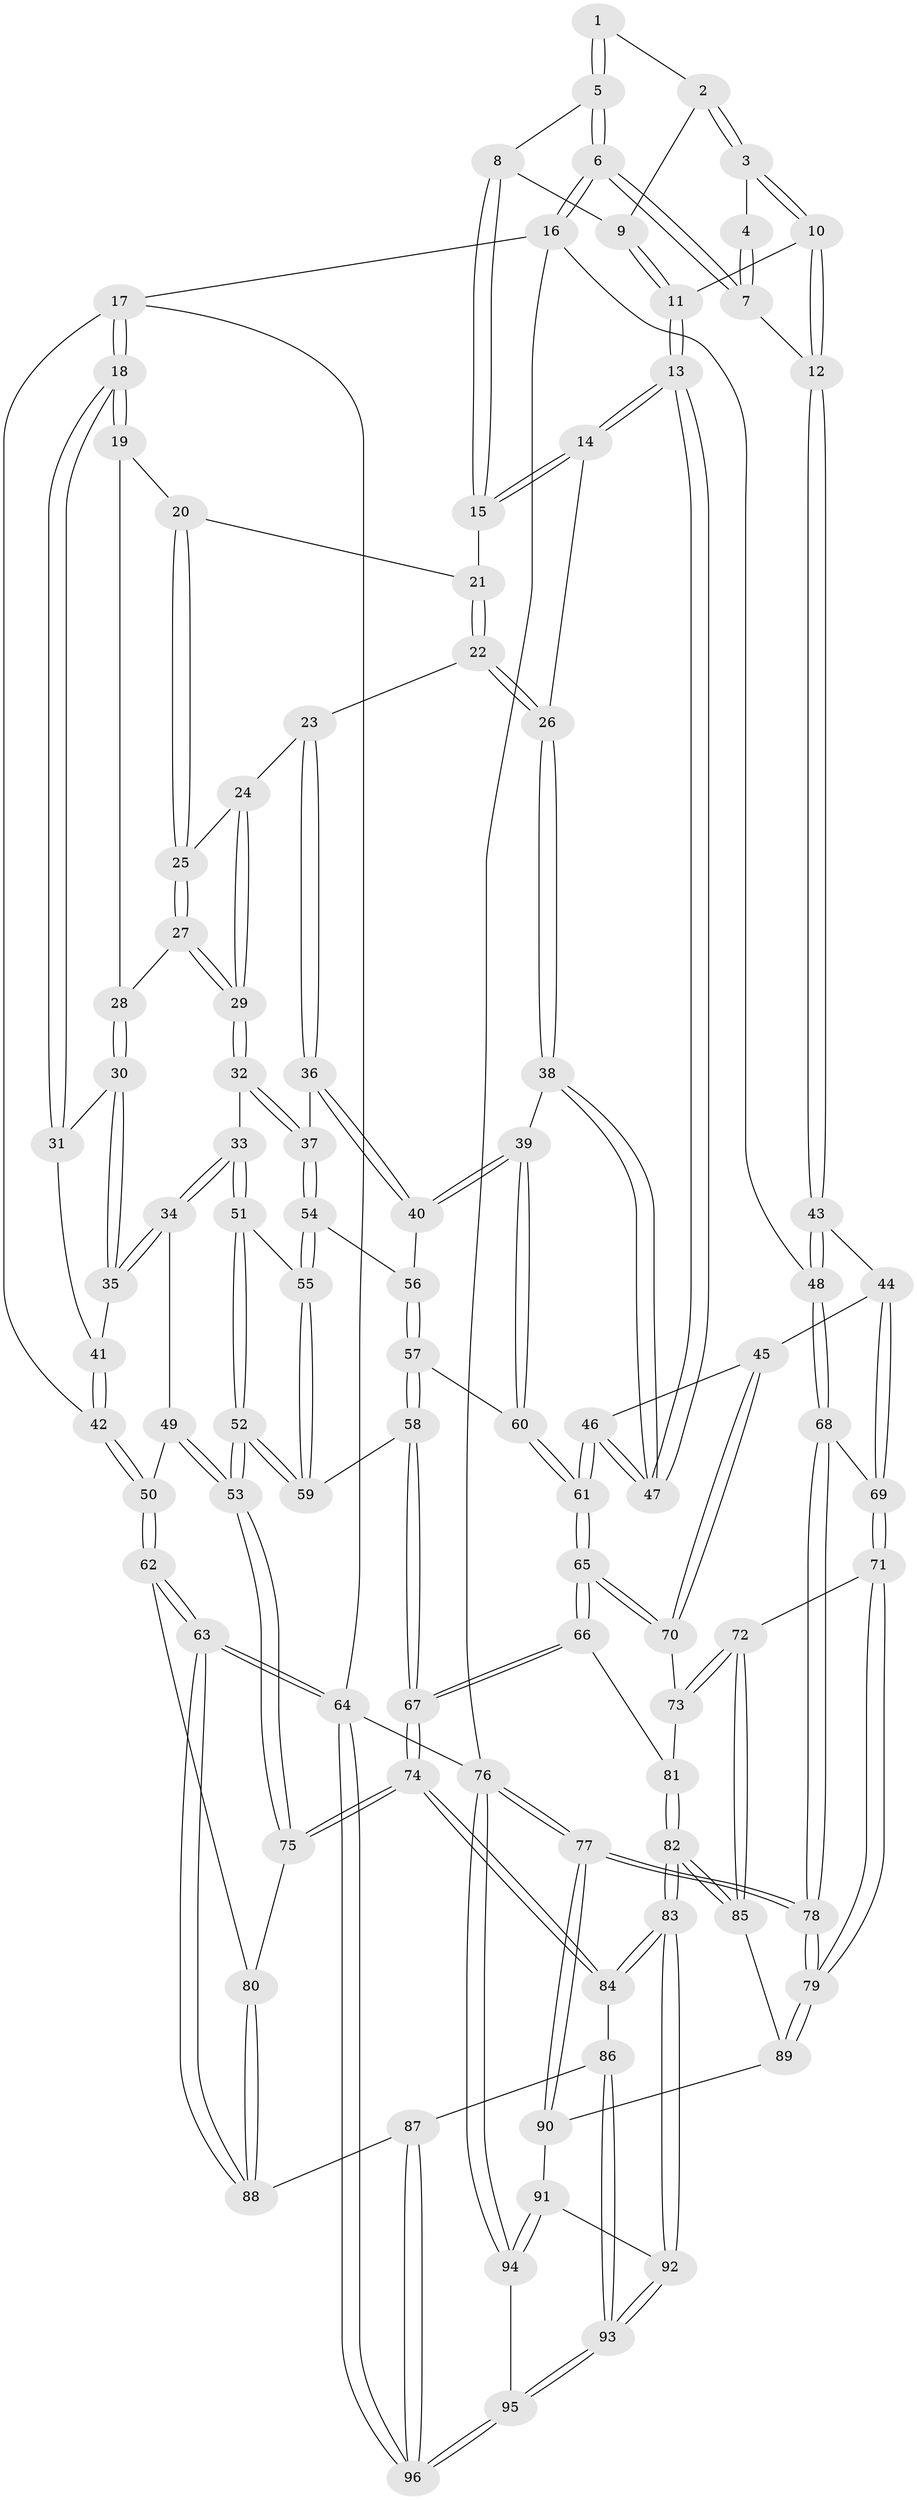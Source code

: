 // Generated by graph-tools (version 1.1) at 2025/17/03/09/25 04:17:03]
// undirected, 96 vertices, 237 edges
graph export_dot {
graph [start="1"]
  node [color=gray90,style=filled];
  1 [pos="+0.882577297720854+0.023753588661946115"];
  2 [pos="+0.8037503096551568+0.05373747188164824"];
  3 [pos="+0.8152465275272829+0.07752529611985641"];
  4 [pos="+0.8782156090631804+0.05977534210607332"];
  5 [pos="+1+0"];
  6 [pos="+1+0"];
  7 [pos="+0.9083624092517071+0.1514140885352143"];
  8 [pos="+0.5990416471917025+0"];
  9 [pos="+0.6983782877502326+0"];
  10 [pos="+0.825720655931645+0.17982088010994524"];
  11 [pos="+0.7549221192629593+0.19654096910303864"];
  12 [pos="+0.8967176504428352+0.1905988978243769"];
  13 [pos="+0.7112732122908011+0.23116814880656875"];
  14 [pos="+0.5586975041406599+0"];
  15 [pos="+0.5447375701521273+0"];
  16 [pos="+1+0"];
  17 [pos="+0+0"];
  18 [pos="+0+0"];
  19 [pos="+0+0"];
  20 [pos="+0.5094616713097492+0"];
  21 [pos="+0.538880255981306+0"];
  22 [pos="+0.4369313621169919+0.18167903221296788"];
  23 [pos="+0.42158041058858753+0.18466864187113013"];
  24 [pos="+0.36361101515105954+0.14865133430509825"];
  25 [pos="+0.3225837164668956+0.08349937481081152"];
  26 [pos="+0.552866615589184+0.21281407181433043"];
  27 [pos="+0.24167072572317042+0.11056636533840154"];
  28 [pos="+0.18093279457338254+0.10796009317898274"];
  29 [pos="+0.30268848750396915+0.28078191767310223"];
  30 [pos="+0.14772204876914471+0.1672144220307403"];
  31 [pos="+0.040854702837105565+0.14391183253196405"];
  32 [pos="+0.30294739930105324+0.31460922239162165"];
  33 [pos="+0.15777784115654014+0.3065345959237035"];
  34 [pos="+0.14223768214727822+0.29230554496166533"];
  35 [pos="+0.13007897018717893+0.2525933697435383"];
  36 [pos="+0.42067836029112116+0.18746192487960497"];
  37 [pos="+0.3169136811880055+0.32471738383650756"];
  38 [pos="+0.6180678931287251+0.32440910761983005"];
  39 [pos="+0.46104440288658216+0.3703020179351185"];
  40 [pos="+0.4442983291206348+0.3642455513685404"];
  41 [pos="+0+0.22020719758015356"];
  42 [pos="+0+0.24188460460003425"];
  43 [pos="+1+0.3390196037248969"];
  44 [pos="+0.8089394760196628+0.45375175942472445"];
  45 [pos="+0.7676032734206765+0.45232013089493633"];
  46 [pos="+0.687795576806421+0.4084267404705386"];
  47 [pos="+0.6363291681157508+0.33028005213280315"];
  48 [pos="+1+0.35211285916798135"];
  49 [pos="+0.08151469321921687+0.3230630310716481"];
  50 [pos="+0+0.43358161946452634"];
  51 [pos="+0.1537984266511732+0.3770868046673475"];
  52 [pos="+0.08620179873574293+0.5257956904445834"];
  53 [pos="+0.03670725551334969+0.5560528985784152"];
  54 [pos="+0.32593302748905795+0.33511244057221734"];
  55 [pos="+0.2493038524290773+0.46042929733197896"];
  56 [pos="+0.35208315591303724+0.34786965757625565"];
  57 [pos="+0.33159484295762603+0.5256422862857412"];
  58 [pos="+0.2814186468726422+0.5459493564948062"];
  59 [pos="+0.24679903075822476+0.5187022959434604"];
  60 [pos="+0.43571862373579257+0.5295257465038958"];
  61 [pos="+0.5107495423914822+0.6341141052299092"];
  62 [pos="+0+0.5981492750774375"];
  63 [pos="+0+0.9587236608779224"];
  64 [pos="+0+1"];
  65 [pos="+0.5111519550316095+0.6647959779560919"];
  66 [pos="+0.5097057405723295+0.6709879593777125"];
  67 [pos="+0.2816906356564276+0.726141615120624"];
  68 [pos="+1+0.38768697119512996"];
  69 [pos="+0.9001106268795339+0.6153892786441545"];
  70 [pos="+0.7324061509864757+0.6113936012591563"];
  71 [pos="+0.9116573128195612+0.6591483495129241"];
  72 [pos="+0.8050350277029088+0.7512836375241774"];
  73 [pos="+0.7595039655795777+0.7033279596178305"];
  74 [pos="+0.2605163505416721+0.7481298474756028"];
  75 [pos="+0+0.6001043892437549"];
  76 [pos="+1+1"];
  77 [pos="+1+1"];
  78 [pos="+1+0.7614884133930693"];
  79 [pos="+1+0.7354552969493688"];
  80 [pos="+0+0.6074365023478059"];
  81 [pos="+0.5349948917907221+0.7173905425178931"];
  82 [pos="+0.5573428226776602+0.8257218639217738"];
  83 [pos="+0.5529441761606314+0.8573855732551469"];
  84 [pos="+0.2594032144292496+0.7669166408911449"];
  85 [pos="+0.8040223573948557+0.7734253179811476"];
  86 [pos="+0.2530367845142884+0.8205106278085945"];
  87 [pos="+0.17856168059685268+0.9156501475681338"];
  88 [pos="+0.11204438816217997+0.8873255718159978"];
  89 [pos="+0.8103943409262517+0.7916357406836145"];
  90 [pos="+0.8234296413245789+0.8424185044920609"];
  91 [pos="+0.7555830074762814+0.9462770993194106"];
  92 [pos="+0.5529381357029931+0.8574688536439028"];
  93 [pos="+0.48249396592246935+0.9662836856673896"];
  94 [pos="+0.7764956338509337+1"];
  95 [pos="+0.4760214018678473+1"];
  96 [pos="+0.160474828857939+1"];
  1 -- 2;
  1 -- 5;
  1 -- 5;
  2 -- 3;
  2 -- 3;
  2 -- 9;
  3 -- 4;
  3 -- 10;
  3 -- 10;
  4 -- 7;
  4 -- 7;
  5 -- 6;
  5 -- 6;
  5 -- 8;
  6 -- 7;
  6 -- 7;
  6 -- 16;
  6 -- 16;
  7 -- 12;
  8 -- 9;
  8 -- 15;
  8 -- 15;
  9 -- 11;
  9 -- 11;
  10 -- 11;
  10 -- 12;
  10 -- 12;
  11 -- 13;
  11 -- 13;
  12 -- 43;
  12 -- 43;
  13 -- 14;
  13 -- 14;
  13 -- 47;
  13 -- 47;
  14 -- 15;
  14 -- 15;
  14 -- 26;
  15 -- 21;
  16 -- 17;
  16 -- 48;
  16 -- 76;
  17 -- 18;
  17 -- 18;
  17 -- 42;
  17 -- 64;
  18 -- 19;
  18 -- 19;
  18 -- 31;
  18 -- 31;
  19 -- 20;
  19 -- 28;
  20 -- 21;
  20 -- 25;
  20 -- 25;
  21 -- 22;
  21 -- 22;
  22 -- 23;
  22 -- 26;
  22 -- 26;
  23 -- 24;
  23 -- 36;
  23 -- 36;
  24 -- 25;
  24 -- 29;
  24 -- 29;
  25 -- 27;
  25 -- 27;
  26 -- 38;
  26 -- 38;
  27 -- 28;
  27 -- 29;
  27 -- 29;
  28 -- 30;
  28 -- 30;
  29 -- 32;
  29 -- 32;
  30 -- 31;
  30 -- 35;
  30 -- 35;
  31 -- 41;
  32 -- 33;
  32 -- 37;
  32 -- 37;
  33 -- 34;
  33 -- 34;
  33 -- 51;
  33 -- 51;
  34 -- 35;
  34 -- 35;
  34 -- 49;
  35 -- 41;
  36 -- 37;
  36 -- 40;
  36 -- 40;
  37 -- 54;
  37 -- 54;
  38 -- 39;
  38 -- 47;
  38 -- 47;
  39 -- 40;
  39 -- 40;
  39 -- 60;
  39 -- 60;
  40 -- 56;
  41 -- 42;
  41 -- 42;
  42 -- 50;
  42 -- 50;
  43 -- 44;
  43 -- 48;
  43 -- 48;
  44 -- 45;
  44 -- 69;
  44 -- 69;
  45 -- 46;
  45 -- 70;
  45 -- 70;
  46 -- 47;
  46 -- 47;
  46 -- 61;
  46 -- 61;
  48 -- 68;
  48 -- 68;
  49 -- 50;
  49 -- 53;
  49 -- 53;
  50 -- 62;
  50 -- 62;
  51 -- 52;
  51 -- 52;
  51 -- 55;
  52 -- 53;
  52 -- 53;
  52 -- 59;
  52 -- 59;
  53 -- 75;
  53 -- 75;
  54 -- 55;
  54 -- 55;
  54 -- 56;
  55 -- 59;
  55 -- 59;
  56 -- 57;
  56 -- 57;
  57 -- 58;
  57 -- 58;
  57 -- 60;
  58 -- 59;
  58 -- 67;
  58 -- 67;
  60 -- 61;
  60 -- 61;
  61 -- 65;
  61 -- 65;
  62 -- 63;
  62 -- 63;
  62 -- 80;
  63 -- 64;
  63 -- 64;
  63 -- 88;
  63 -- 88;
  64 -- 96;
  64 -- 96;
  64 -- 76;
  65 -- 66;
  65 -- 66;
  65 -- 70;
  65 -- 70;
  66 -- 67;
  66 -- 67;
  66 -- 81;
  67 -- 74;
  67 -- 74;
  68 -- 69;
  68 -- 78;
  68 -- 78;
  69 -- 71;
  69 -- 71;
  70 -- 73;
  71 -- 72;
  71 -- 79;
  71 -- 79;
  72 -- 73;
  72 -- 73;
  72 -- 85;
  72 -- 85;
  73 -- 81;
  74 -- 75;
  74 -- 75;
  74 -- 84;
  74 -- 84;
  75 -- 80;
  76 -- 77;
  76 -- 77;
  76 -- 94;
  76 -- 94;
  77 -- 78;
  77 -- 78;
  77 -- 90;
  77 -- 90;
  78 -- 79;
  78 -- 79;
  79 -- 89;
  79 -- 89;
  80 -- 88;
  80 -- 88;
  81 -- 82;
  81 -- 82;
  82 -- 83;
  82 -- 83;
  82 -- 85;
  82 -- 85;
  83 -- 84;
  83 -- 84;
  83 -- 92;
  83 -- 92;
  84 -- 86;
  85 -- 89;
  86 -- 87;
  86 -- 93;
  86 -- 93;
  87 -- 88;
  87 -- 96;
  87 -- 96;
  89 -- 90;
  90 -- 91;
  91 -- 92;
  91 -- 94;
  91 -- 94;
  92 -- 93;
  92 -- 93;
  93 -- 95;
  93 -- 95;
  94 -- 95;
  95 -- 96;
  95 -- 96;
}

